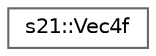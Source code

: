 digraph "Graphical Class Hierarchy"
{
 // LATEX_PDF_SIZE
  bgcolor="transparent";
  edge [fontname=Helvetica,fontsize=10,labelfontname=Helvetica,labelfontsize=10];
  node [fontname=Helvetica,fontsize=10,shape=box,height=0.2,width=0.4];
  rankdir="LR";
  Node0 [id="Node000000",label="s21::Vec4f",height=0.2,width=0.4,color="grey40", fillcolor="white", style="filled",URL="$structs21_1_1Vec4f.html",tooltip="A 4D vector with x, y, z, and w components."];
}
